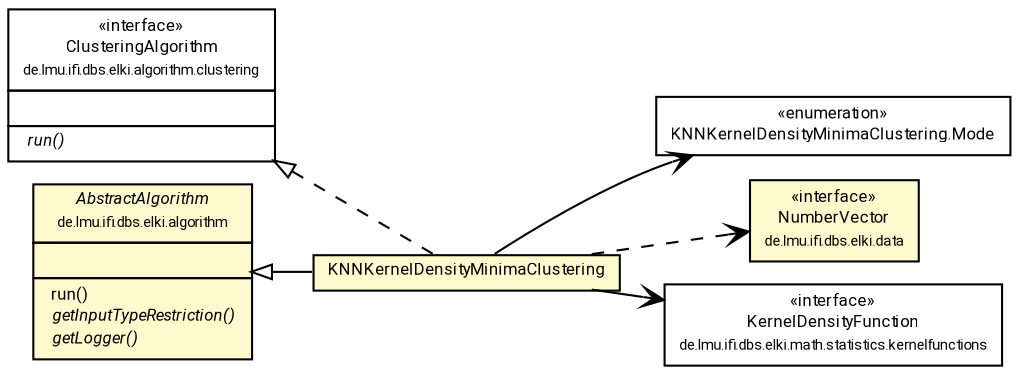 #!/usr/local/bin/dot
#
# Class diagram 
# Generated by UMLGraph version R5_7_2-60-g0e99a6 (http://www.spinellis.gr/umlgraph/)
#

digraph G {
	graph [fontnames="svg"]
	edge [fontname="Roboto",fontsize=7,labelfontname="Roboto",labelfontsize=7,color="black"];
	node [fontname="Roboto",fontcolor="black",fontsize=8,shape=plaintext,margin=0,width=0,height=0];
	nodesep=0.15;
	ranksep=0.25;
	rankdir=LR;
	// de.lmu.ifi.dbs.elki.algorithm.clustering.onedimensional.KNNKernelDensityMinimaClustering<V extends de.lmu.ifi.dbs.elki.data.NumberVector>
	c5880036 [label=<<table title="de.lmu.ifi.dbs.elki.algorithm.clustering.onedimensional.KNNKernelDensityMinimaClustering" border="0" cellborder="1" cellspacing="0" cellpadding="2" bgcolor="lemonChiffon" href="KNNKernelDensityMinimaClustering.html" target="_parent">
		<tr><td><table border="0" cellspacing="0" cellpadding="1">
		<tr><td align="center" balign="center"> <font face="Roboto">KNNKernelDensityMinimaClustering</font> </td></tr>
		</table></td></tr>
		</table>>, URL="KNNKernelDensityMinimaClustering.html"];
	// de.lmu.ifi.dbs.elki.algorithm.clustering.onedimensional.KNNKernelDensityMinimaClustering.Mode
	c5880037 [label=<<table title="de.lmu.ifi.dbs.elki.algorithm.clustering.onedimensional.KNNKernelDensityMinimaClustering.Mode" border="0" cellborder="1" cellspacing="0" cellpadding="2" href="KNNKernelDensityMinimaClustering.Mode.html" target="_parent">
		<tr><td><table border="0" cellspacing="0" cellpadding="1">
		<tr><td align="center" balign="center"> &#171;enumeration&#187; </td></tr>
		<tr><td align="center" balign="center"> <font face="Roboto">KNNKernelDensityMinimaClustering.Mode</font> </td></tr>
		</table></td></tr>
		</table>>, URL="KNNKernelDensityMinimaClustering.Mode.html"];
	// de.lmu.ifi.dbs.elki.algorithm.clustering.ClusteringAlgorithm<C extends de.lmu.ifi.dbs.elki.data.Clustering<? extends de.lmu.ifi.dbs.elki.data.model.Model>>
	c5880039 [label=<<table title="de.lmu.ifi.dbs.elki.algorithm.clustering.ClusteringAlgorithm" border="0" cellborder="1" cellspacing="0" cellpadding="2" href="../ClusteringAlgorithm.html" target="_parent">
		<tr><td><table border="0" cellspacing="0" cellpadding="1">
		<tr><td align="center" balign="center"> &#171;interface&#187; </td></tr>
		<tr><td align="center" balign="center"> <font face="Roboto">ClusteringAlgorithm</font> </td></tr>
		<tr><td align="center" balign="center"> <font face="Roboto" point-size="7.0">de.lmu.ifi.dbs.elki.algorithm.clustering</font> </td></tr>
		</table></td></tr>
		<tr><td><table border="0" cellspacing="0" cellpadding="1">
		<tr><td align="left" balign="left">  </td></tr>
		</table></td></tr>
		<tr><td><table border="0" cellspacing="0" cellpadding="1">
		<tr><td align="left" balign="left"> <i> run()</i> </td></tr>
		</table></td></tr>
		</table>>, URL="../ClusteringAlgorithm.html"];
	// de.lmu.ifi.dbs.elki.data.NumberVector
	c5880298 [label=<<table title="de.lmu.ifi.dbs.elki.data.NumberVector" border="0" cellborder="1" cellspacing="0" cellpadding="2" bgcolor="LemonChiffon" href="../../../data/NumberVector.html" target="_parent">
		<tr><td><table border="0" cellspacing="0" cellpadding="1">
		<tr><td align="center" balign="center"> &#171;interface&#187; </td></tr>
		<tr><td align="center" balign="center"> <font face="Roboto">NumberVector</font> </td></tr>
		<tr><td align="center" balign="center"> <font face="Roboto" point-size="7.0">de.lmu.ifi.dbs.elki.data</font> </td></tr>
		</table></td></tr>
		</table>>, URL="../../../data/NumberVector.html"];
	// de.lmu.ifi.dbs.elki.algorithm.AbstractAlgorithm<R extends de.lmu.ifi.dbs.elki.result.Result>
	c5880320 [label=<<table title="de.lmu.ifi.dbs.elki.algorithm.AbstractAlgorithm" border="0" cellborder="1" cellspacing="0" cellpadding="2" bgcolor="LemonChiffon" href="../../AbstractAlgorithm.html" target="_parent">
		<tr><td><table border="0" cellspacing="0" cellpadding="1">
		<tr><td align="center" balign="center"> <font face="Roboto"><i>AbstractAlgorithm</i></font> </td></tr>
		<tr><td align="center" balign="center"> <font face="Roboto" point-size="7.0">de.lmu.ifi.dbs.elki.algorithm</font> </td></tr>
		</table></td></tr>
		<tr><td><table border="0" cellspacing="0" cellpadding="1">
		<tr><td align="left" balign="left">  </td></tr>
		</table></td></tr>
		<tr><td><table border="0" cellspacing="0" cellpadding="1">
		<tr><td align="left" balign="left">  run() </td></tr>
		<tr><td align="left" balign="left"> <i> getInputTypeRestriction()</i> </td></tr>
		<tr><td align="left" balign="left"> <i> getLogger()</i> </td></tr>
		</table></td></tr>
		</table>>, URL="../../AbstractAlgorithm.html"];
	// de.lmu.ifi.dbs.elki.math.statistics.kernelfunctions.KernelDensityFunction
	c5880763 [label=<<table title="de.lmu.ifi.dbs.elki.math.statistics.kernelfunctions.KernelDensityFunction" border="0" cellborder="1" cellspacing="0" cellpadding="2" href="../../../math/statistics/kernelfunctions/KernelDensityFunction.html" target="_parent">
		<tr><td><table border="0" cellspacing="0" cellpadding="1">
		<tr><td align="center" balign="center"> &#171;interface&#187; </td></tr>
		<tr><td align="center" balign="center"> <font face="Roboto">KernelDensityFunction</font> </td></tr>
		<tr><td align="center" balign="center"> <font face="Roboto" point-size="7.0">de.lmu.ifi.dbs.elki.math.statistics.kernelfunctions</font> </td></tr>
		</table></td></tr>
		</table>>, URL="../../../math/statistics/kernelfunctions/KernelDensityFunction.html"];
	// de.lmu.ifi.dbs.elki.algorithm.clustering.onedimensional.KNNKernelDensityMinimaClustering<V extends de.lmu.ifi.dbs.elki.data.NumberVector> extends de.lmu.ifi.dbs.elki.algorithm.AbstractAlgorithm<R extends de.lmu.ifi.dbs.elki.result.Result>
	c5880320 -> c5880036 [arrowtail=empty,dir=back,weight=10];
	// de.lmu.ifi.dbs.elki.algorithm.clustering.onedimensional.KNNKernelDensityMinimaClustering<V extends de.lmu.ifi.dbs.elki.data.NumberVector> implements de.lmu.ifi.dbs.elki.algorithm.clustering.ClusteringAlgorithm<C extends de.lmu.ifi.dbs.elki.data.Clustering<? extends de.lmu.ifi.dbs.elki.data.model.Model>>
	c5880039 -> c5880036 [arrowtail=empty,style=dashed,dir=back,weight=9];
	// de.lmu.ifi.dbs.elki.algorithm.clustering.onedimensional.KNNKernelDensityMinimaClustering<V extends de.lmu.ifi.dbs.elki.data.NumberVector> navassoc de.lmu.ifi.dbs.elki.math.statistics.kernelfunctions.KernelDensityFunction
	c5880036 -> c5880763 [arrowhead=open,weight=1];
	// de.lmu.ifi.dbs.elki.algorithm.clustering.onedimensional.KNNKernelDensityMinimaClustering<V extends de.lmu.ifi.dbs.elki.data.NumberVector> navassoc de.lmu.ifi.dbs.elki.algorithm.clustering.onedimensional.KNNKernelDensityMinimaClustering.Mode
	c5880036 -> c5880037 [arrowhead=open,weight=1];
	// de.lmu.ifi.dbs.elki.algorithm.clustering.onedimensional.KNNKernelDensityMinimaClustering<V extends de.lmu.ifi.dbs.elki.data.NumberVector> depend de.lmu.ifi.dbs.elki.data.NumberVector
	c5880036 -> c5880298 [arrowhead=open,style=dashed,weight=0];
}

